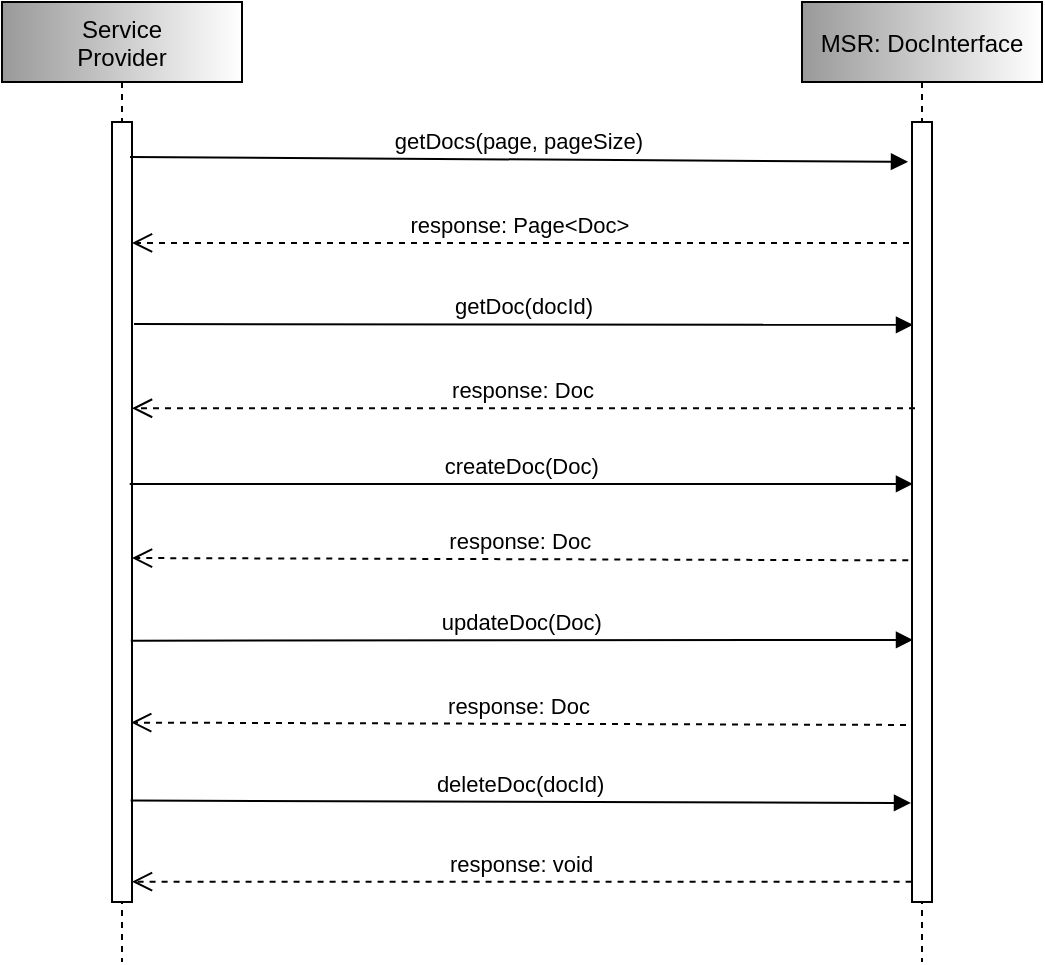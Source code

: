 <mxfile version="19.0.3" type="device"><diagram id="kgpKYQtTHZ0yAKxKKP6v" name="Page-1"><mxGraphModel dx="968" dy="618" grid="1" gridSize="10" guides="1" tooltips="1" connect="1" arrows="1" fold="1" page="1" pageScale="1" pageWidth="850" pageHeight="1100" math="0" shadow="0"><root><mxCell id="0"/><mxCell id="1" parent="0"/><mxCell id="3nuBFxr9cyL0pnOWT2aG-1" value="Service&#10;Provider" style="shape=umlLifeline;perimeter=lifelinePerimeter;container=1;collapsible=0;recursiveResize=0;rounded=0;shadow=0;strokeWidth=1;fillColor=#999999;gradientColor=#ffffff;gradientDirection=east;" parent="1" vertex="1"><mxGeometry x="160" y="160" width="120" height="480" as="geometry"/></mxCell><mxCell id="3nuBFxr9cyL0pnOWT2aG-2" value="" style="points=[];perimeter=orthogonalPerimeter;rounded=0;shadow=0;strokeWidth=1;" parent="3nuBFxr9cyL0pnOWT2aG-1" vertex="1"><mxGeometry x="55" y="60" width="10" height="390" as="geometry"/></mxCell><mxCell id="3nuBFxr9cyL0pnOWT2aG-5" value="MSR: DocInterface" style="shape=umlLifeline;perimeter=lifelinePerimeter;container=1;collapsible=0;recursiveResize=0;rounded=0;shadow=0;strokeWidth=1;fillColor=#999999;gradientColor=#ffffff;gradientDirection=east;" parent="1" vertex="1"><mxGeometry x="560" y="160" width="120" height="480" as="geometry"/></mxCell><mxCell id="3nuBFxr9cyL0pnOWT2aG-6" value="" style="points=[];perimeter=orthogonalPerimeter;rounded=0;shadow=0;strokeWidth=1;" parent="3nuBFxr9cyL0pnOWT2aG-5" vertex="1"><mxGeometry x="55" y="60" width="10" height="390" as="geometry"/></mxCell><mxCell id="3nuBFxr9cyL0pnOWT2aG-7" value="response: Page&lt;Doc&gt;" style="verticalAlign=bottom;endArrow=open;dashed=1;endSize=8;shadow=0;strokeWidth=1;exitX=-0.15;exitY=0.155;exitDx=0;exitDy=0;exitPerimeter=0;" parent="1" source="3nuBFxr9cyL0pnOWT2aG-6" target="3nuBFxr9cyL0pnOWT2aG-2" edge="1"><mxGeometry relative="1" as="geometry"><mxPoint x="395" y="316" as="targetPoint"/><mxPoint x="610" y="280" as="sourcePoint"/></mxGeometry></mxCell><mxCell id="3nuBFxr9cyL0pnOWT2aG-8" value="getDocs(page, pageSize)" style="verticalAlign=bottom;endArrow=block;entryX=-0.2;entryY=0.051;shadow=0;strokeWidth=1;exitX=0.9;exitY=0.045;exitDx=0;exitDy=0;exitPerimeter=0;entryDx=0;entryDy=0;entryPerimeter=0;" parent="1" source="3nuBFxr9cyL0pnOWT2aG-2" target="3nuBFxr9cyL0pnOWT2aG-6" edge="1"><mxGeometry relative="1" as="geometry"><mxPoint x="395" y="240" as="sourcePoint"/></mxGeometry></mxCell><mxCell id="sSjadjCYnUcikZdQNwA--2" value="response: Doc" style="verticalAlign=bottom;endArrow=open;dashed=1;endSize=8;shadow=0;strokeWidth=1;exitX=0.15;exitY=0.367;exitDx=0;exitDy=0;exitPerimeter=0;" parent="1" source="3nuBFxr9cyL0pnOWT2aG-6" target="3nuBFxr9cyL0pnOWT2aG-2" edge="1"><mxGeometry relative="1" as="geometry"><mxPoint x="230" y="350" as="targetPoint"/><mxPoint x="610" y="360" as="sourcePoint"/></mxGeometry></mxCell><mxCell id="sSjadjCYnUcikZdQNwA--3" value="getDoc(docId)" style="verticalAlign=bottom;endArrow=block;entryX=0.05;entryY=0.26;shadow=0;strokeWidth=1;exitX=1.1;exitY=0.259;exitDx=0;exitDy=0;exitPerimeter=0;entryDx=0;entryDy=0;entryPerimeter=0;" parent="1" source="3nuBFxr9cyL0pnOWT2aG-2" target="3nuBFxr9cyL0pnOWT2aG-6" edge="1"><mxGeometry relative="1" as="geometry"><mxPoint x="300" y="320" as="sourcePoint"/><mxPoint x="580" y="319.5" as="targetPoint"/></mxGeometry></mxCell><mxCell id="sSjadjCYnUcikZdQNwA--4" value="response: Doc" style="verticalAlign=bottom;endArrow=open;dashed=1;endSize=8;shadow=0;strokeWidth=1;exitX=-0.186;exitY=0.562;exitDx=0;exitDy=0;exitPerimeter=0;entryX=1;entryY=0.559;entryDx=0;entryDy=0;entryPerimeter=0;" parent="1" source="3nuBFxr9cyL0pnOWT2aG-6" target="3nuBFxr9cyL0pnOWT2aG-2" edge="1"><mxGeometry relative="1" as="geometry"><mxPoint x="294" y="441" as="targetPoint"/><mxPoint x="584.57" y="440.0" as="sourcePoint"/></mxGeometry></mxCell><mxCell id="sSjadjCYnUcikZdQNwA--5" value="createDoc(Doc)" style="verticalAlign=bottom;endArrow=block;shadow=0;strokeWidth=1;exitX=0.886;exitY=0.464;exitDx=0;exitDy=0;exitPerimeter=0;entryX=0.05;entryY=0.464;entryDx=0;entryDy=0;entryPerimeter=0;" parent="1" source="3nuBFxr9cyL0pnOWT2aG-2" target="3nuBFxr9cyL0pnOWT2aG-6" edge="1"><mxGeometry relative="1" as="geometry"><mxPoint x="230" y="400" as="sourcePoint"/><mxPoint x="610" y="400" as="targetPoint"/></mxGeometry></mxCell><mxCell id="sSjadjCYnUcikZdQNwA--6" value="response: Doc" style="verticalAlign=bottom;endArrow=open;dashed=1;endSize=8;shadow=0;strokeWidth=1;entryX=0.96;entryY=0.77;entryDx=0;entryDy=0;entryPerimeter=0;exitX=-0.3;exitY=0.773;exitDx=0;exitDy=0;exitPerimeter=0;" parent="1" source="3nuBFxr9cyL0pnOWT2aG-6" target="3nuBFxr9cyL0pnOWT2aG-2" edge="1"><mxGeometry relative="1" as="geometry"><mxPoint x="300" y="520" as="targetPoint"/><mxPoint x="610" y="520" as="sourcePoint"/></mxGeometry></mxCell><mxCell id="sSjadjCYnUcikZdQNwA--8" value="response: void" style="verticalAlign=bottom;endArrow=open;dashed=1;endSize=8;shadow=0;strokeWidth=1;exitX=-0.02;exitY=0.974;exitDx=0;exitDy=0;exitPerimeter=0;" parent="1" source="3nuBFxr9cyL0pnOWT2aG-6" target="3nuBFxr9cyL0pnOWT2aG-2" edge="1"><mxGeometry relative="1" as="geometry"><mxPoint x="298" y="599.8" as="targetPoint"/><mxPoint x="566.29" y="599.8" as="sourcePoint"/></mxGeometry></mxCell><mxCell id="sSjadjCYnUcikZdQNwA--9" value="deleteDoc(docId)" style="verticalAlign=bottom;endArrow=block;shadow=0;strokeWidth=1;exitX=0.933;exitY=0.87;exitDx=0;exitDy=0;exitPerimeter=0;entryX=-0.05;entryY=0.873;entryDx=0;entryDy=0;entryPerimeter=0;" parent="1" source="3nuBFxr9cyL0pnOWT2aG-2" target="3nuBFxr9cyL0pnOWT2aG-6" edge="1"><mxGeometry relative="1" as="geometry"><mxPoint x="290" y="560" as="sourcePoint"/><mxPoint x="610" y="559" as="targetPoint"/></mxGeometry></mxCell><mxCell id="sSjadjCYnUcikZdQNwA--10" value="updateDoc(Doc)" style="verticalAlign=bottom;endArrow=block;shadow=0;strokeWidth=1;entryX=0.05;entryY=0.664;entryDx=0;entryDy=0;entryPerimeter=0;exitX=0.94;exitY=0.665;exitDx=0;exitDy=0;exitPerimeter=0;" parent="1" source="3nuBFxr9cyL0pnOWT2aG-2" target="3nuBFxr9cyL0pnOWT2aG-6" edge="1"><mxGeometry relative="1" as="geometry"><mxPoint x="310" y="480" as="sourcePoint"/><mxPoint x="560.8" y="480.0" as="targetPoint"/></mxGeometry></mxCell></root></mxGraphModel></diagram></mxfile>